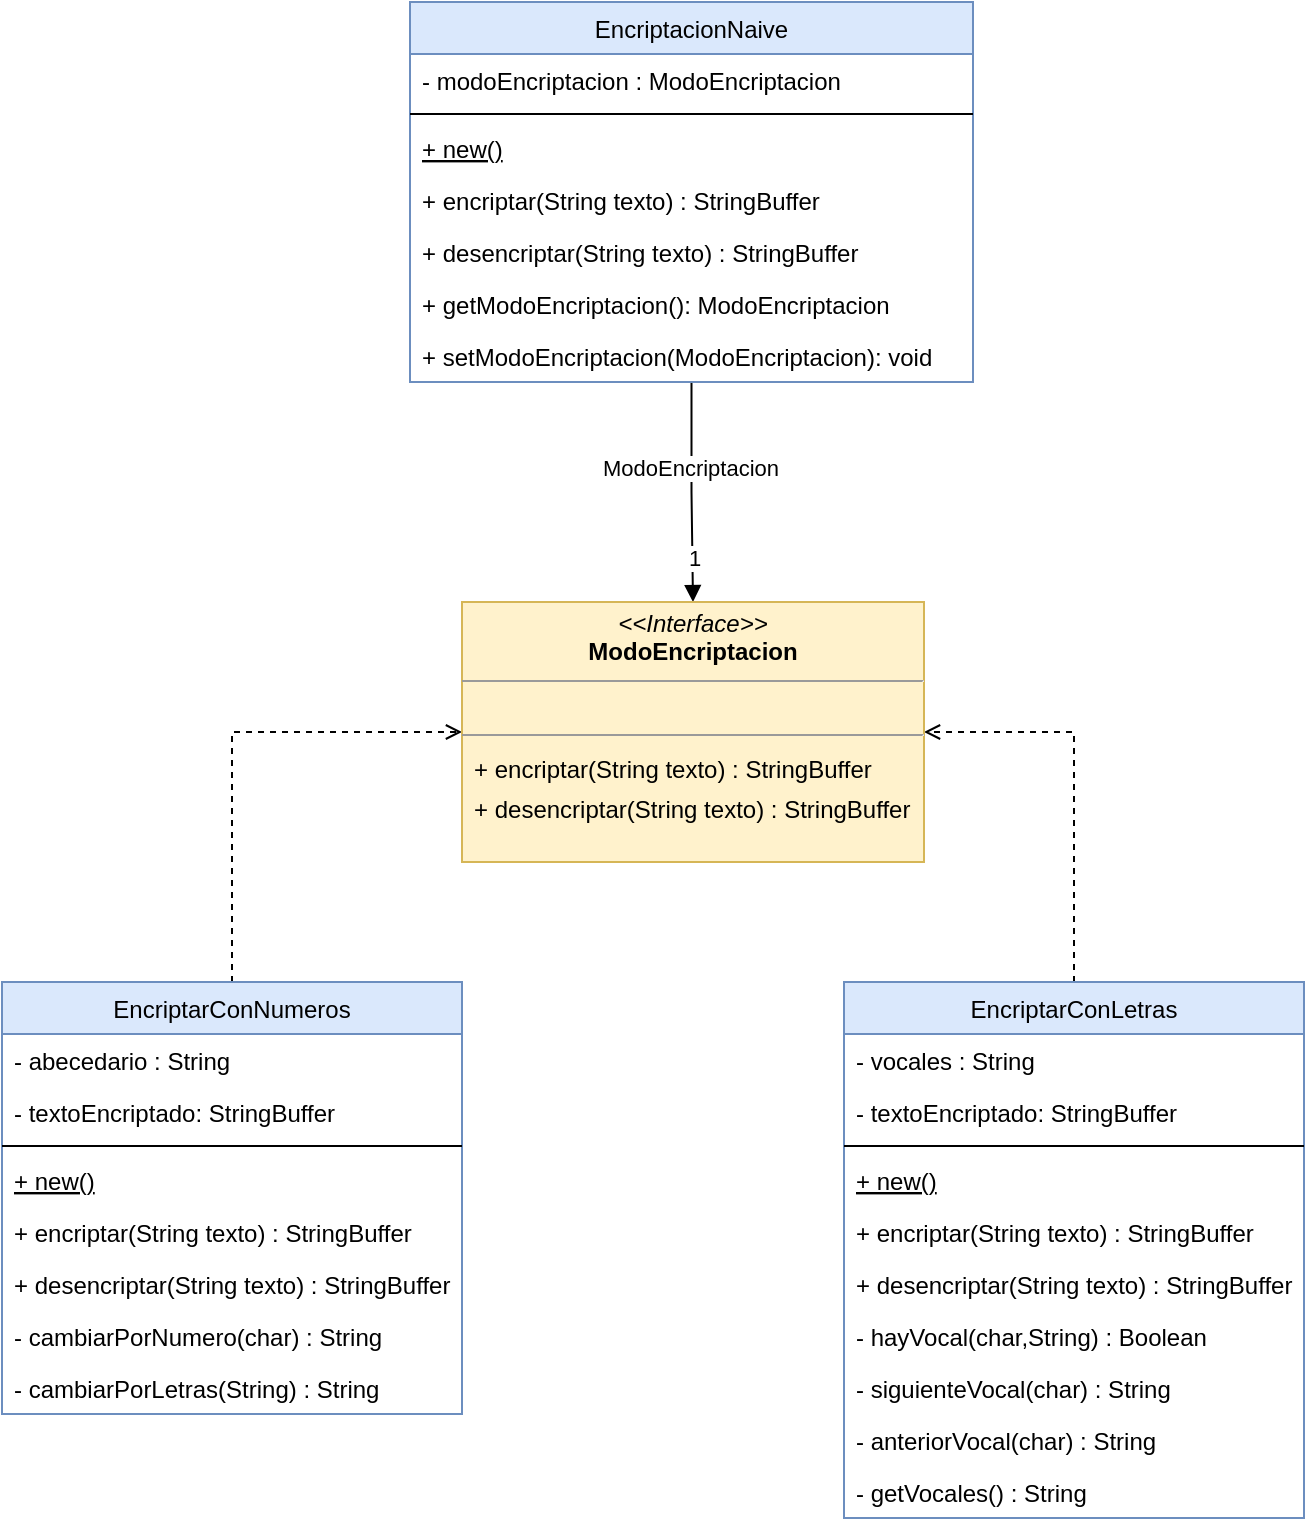 <mxfile version="15.7.3" type="device"><diagram id="C5RBs43oDa-KdzZeNtuy" name="Page-1"><mxGraphModel dx="1038" dy="1716" grid="1" gridSize="10" guides="1" tooltips="1" connect="1" arrows="1" fold="1" page="1" pageScale="1" pageWidth="827" pageHeight="1169" math="0" shadow="0"><root><mxCell id="WIyWlLk6GJQsqaUBKTNV-0"/><mxCell id="WIyWlLk6GJQsqaUBKTNV-1" parent="WIyWlLk6GJQsqaUBKTNV-0"/><mxCell id="cooJ5BOHdHvdnRX-b8ma-20" style="edgeStyle=orthogonalEdgeStyle;rounded=0;orthogonalLoop=1;jettySize=auto;html=1;endArrow=block;endFill=1;" parent="WIyWlLk6GJQsqaUBKTNV-1" source="zkfFHV4jXpPFQw0GAbJ--6" target="cooJ5BOHdHvdnRX-b8ma-15" edge="1"><mxGeometry relative="1" as="geometry"/></mxCell><mxCell id="cooJ5BOHdHvdnRX-b8ma-21" value="1" style="edgeLabel;html=1;align=center;verticalAlign=middle;resizable=0;points=[];" parent="cooJ5BOHdHvdnRX-b8ma-20" vertex="1" connectable="0"><mxGeometry x="0.7" y="2" relative="1" as="geometry"><mxPoint x="-2" y="-6" as="offset"/></mxGeometry></mxCell><mxCell id="cooJ5BOHdHvdnRX-b8ma-22" value="ModoEncriptacion" style="edgeLabel;html=1;align=center;verticalAlign=middle;resizable=0;points=[];" parent="cooJ5BOHdHvdnRX-b8ma-20" vertex="1" connectable="0"><mxGeometry x="-0.235" y="-1" relative="1" as="geometry"><mxPoint as="offset"/></mxGeometry></mxCell><mxCell id="zkfFHV4jXpPFQw0GAbJ--6" value="EncriptacionNaive" style="swimlane;fontStyle=0;align=center;verticalAlign=top;childLayout=stackLayout;horizontal=1;startSize=26;horizontalStack=0;resizeParent=1;resizeLast=0;collapsible=1;marginBottom=0;rounded=0;shadow=0;strokeWidth=1;fillColor=#dae8fc;strokeColor=#6c8ebf;" parent="WIyWlLk6GJQsqaUBKTNV-1" vertex="1"><mxGeometry x="273" y="-170" width="281.5" height="190" as="geometry"><mxRectangle x="130" y="380" width="160" height="26" as="alternateBounds"/></mxGeometry></mxCell><mxCell id="zkfFHV4jXpPFQw0GAbJ--7" value="- modoEncriptacion : ModoEncriptacion" style="text;align=left;verticalAlign=top;spacingLeft=4;spacingRight=4;overflow=hidden;rotatable=0;points=[[0,0.5],[1,0.5]];portConstraint=eastwest;" parent="zkfFHV4jXpPFQw0GAbJ--6" vertex="1"><mxGeometry y="26" width="281.5" height="26" as="geometry"/></mxCell><mxCell id="zkfFHV4jXpPFQw0GAbJ--9" value="" style="line;html=1;strokeWidth=1;align=left;verticalAlign=middle;spacingTop=-1;spacingLeft=3;spacingRight=3;rotatable=0;labelPosition=right;points=[];portConstraint=eastwest;" parent="zkfFHV4jXpPFQw0GAbJ--6" vertex="1"><mxGeometry y="52" width="281.5" height="8" as="geometry"/></mxCell><mxCell id="zkfFHV4jXpPFQw0GAbJ--10" value="+ new()" style="text;align=left;verticalAlign=top;spacingLeft=4;spacingRight=4;overflow=hidden;rotatable=0;points=[[0,0.5],[1,0.5]];portConstraint=eastwest;fontStyle=4" parent="zkfFHV4jXpPFQw0GAbJ--6" vertex="1"><mxGeometry y="60" width="281.5" height="26" as="geometry"/></mxCell><mxCell id="cooJ5BOHdHvdnRX-b8ma-0" value="+ encriptar(String texto) : StringBuffer" style="text;align=left;verticalAlign=top;spacingLeft=4;spacingRight=4;overflow=hidden;rotatable=0;points=[[0,0.5],[1,0.5]];portConstraint=eastwest;fontStyle=0" parent="zkfFHV4jXpPFQw0GAbJ--6" vertex="1"><mxGeometry y="86" width="281.5" height="26" as="geometry"/></mxCell><mxCell id="cooJ5BOHdHvdnRX-b8ma-1" value="+ desencriptar(String texto) : StringBuffer" style="text;align=left;verticalAlign=top;spacingLeft=4;spacingRight=4;overflow=hidden;rotatable=0;points=[[0,0.5],[1,0.5]];portConstraint=eastwest;fontStyle=0" parent="zkfFHV4jXpPFQw0GAbJ--6" vertex="1"><mxGeometry y="112" width="281.5" height="26" as="geometry"/></mxCell><mxCell id="cooJ5BOHdHvdnRX-b8ma-23" value="+ getModoEncriptacion(): ModoEncriptacion" style="text;align=left;verticalAlign=top;spacingLeft=4;spacingRight=4;overflow=hidden;rotatable=0;points=[[0,0.5],[1,0.5]];portConstraint=eastwest;" parent="zkfFHV4jXpPFQw0GAbJ--6" vertex="1"><mxGeometry y="138" width="281.5" height="26" as="geometry"/></mxCell><mxCell id="cooJ5BOHdHvdnRX-b8ma-24" value="+ setModoEncriptacion(ModoEncriptacion): void" style="text;align=left;verticalAlign=top;spacingLeft=4;spacingRight=4;overflow=hidden;rotatable=0;points=[[0,0.5],[1,0.5]];portConstraint=eastwest;" parent="zkfFHV4jXpPFQw0GAbJ--6" vertex="1"><mxGeometry y="164" width="281.5" height="26" as="geometry"/></mxCell><mxCell id="cooJ5BOHdHvdnRX-b8ma-19" style="edgeStyle=orthogonalEdgeStyle;rounded=0;orthogonalLoop=1;jettySize=auto;html=1;entryX=1;entryY=0.5;entryDx=0;entryDy=0;dashed=1;endArrow=open;endFill=0;" parent="WIyWlLk6GJQsqaUBKTNV-1" source="cooJ5BOHdHvdnRX-b8ma-2" target="cooJ5BOHdHvdnRX-b8ma-15" edge="1"><mxGeometry relative="1" as="geometry"/></mxCell><mxCell id="cooJ5BOHdHvdnRX-b8ma-2" value="EncriptarConLetras" style="swimlane;fontStyle=0;align=center;verticalAlign=top;childLayout=stackLayout;horizontal=1;startSize=26;horizontalStack=0;resizeParent=1;resizeLast=0;collapsible=1;marginBottom=0;rounded=0;shadow=0;strokeWidth=1;fillColor=#dae8fc;strokeColor=#6c8ebf;" parent="WIyWlLk6GJQsqaUBKTNV-1" vertex="1"><mxGeometry x="490" y="320" width="230" height="268" as="geometry"><mxRectangle x="130" y="380" width="160" height="26" as="alternateBounds"/></mxGeometry></mxCell><mxCell id="GYBpP9-fx_GfAZqXeQz7-4" value="- vocales : String" style="text;align=left;verticalAlign=top;spacingLeft=4;spacingRight=4;overflow=hidden;rotatable=0;points=[[0,0.5],[1,0.5]];portConstraint=eastwest;" vertex="1" parent="cooJ5BOHdHvdnRX-b8ma-2"><mxGeometry y="26" width="230" height="26" as="geometry"/></mxCell><mxCell id="GYBpP9-fx_GfAZqXeQz7-7" value="- textoEncriptado: StringBuffer" style="text;align=left;verticalAlign=top;spacingLeft=4;spacingRight=4;overflow=hidden;rotatable=0;points=[[0,0.5],[1,0.5]];portConstraint=eastwest;" vertex="1" parent="cooJ5BOHdHvdnRX-b8ma-2"><mxGeometry y="52" width="230" height="26" as="geometry"/></mxCell><mxCell id="cooJ5BOHdHvdnRX-b8ma-4" value="" style="line;html=1;strokeWidth=1;align=left;verticalAlign=middle;spacingTop=-1;spacingLeft=3;spacingRight=3;rotatable=0;labelPosition=right;points=[];portConstraint=eastwest;" parent="cooJ5BOHdHvdnRX-b8ma-2" vertex="1"><mxGeometry y="78" width="230" height="8" as="geometry"/></mxCell><mxCell id="cooJ5BOHdHvdnRX-b8ma-5" value="+ new()" style="text;align=left;verticalAlign=top;spacingLeft=4;spacingRight=4;overflow=hidden;rotatable=0;points=[[0,0.5],[1,0.5]];portConstraint=eastwest;fontStyle=4" parent="cooJ5BOHdHvdnRX-b8ma-2" vertex="1"><mxGeometry y="86" width="230" height="26" as="geometry"/></mxCell><mxCell id="cooJ5BOHdHvdnRX-b8ma-6" value="+ encriptar(String texto) : StringBuffer" style="text;align=left;verticalAlign=top;spacingLeft=4;spacingRight=4;overflow=hidden;rotatable=0;points=[[0,0.5],[1,0.5]];portConstraint=eastwest;fontStyle=0" parent="cooJ5BOHdHvdnRX-b8ma-2" vertex="1"><mxGeometry y="112" width="230" height="26" as="geometry"/></mxCell><mxCell id="cooJ5BOHdHvdnRX-b8ma-7" value="+ desencriptar(String texto) : StringBuffer" style="text;align=left;verticalAlign=top;spacingLeft=4;spacingRight=4;overflow=hidden;rotatable=0;points=[[0,0.5],[1,0.5]];portConstraint=eastwest;fontStyle=0" parent="cooJ5BOHdHvdnRX-b8ma-2" vertex="1"><mxGeometry y="138" width="230" height="26" as="geometry"/></mxCell><mxCell id="GYBpP9-fx_GfAZqXeQz7-1" value="- hayVocal(char,String) : Boolean" style="text;align=left;verticalAlign=top;spacingLeft=4;spacingRight=4;overflow=hidden;rotatable=0;points=[[0,0.5],[1,0.5]];portConstraint=eastwest;fontStyle=0" vertex="1" parent="cooJ5BOHdHvdnRX-b8ma-2"><mxGeometry y="164" width="230" height="26" as="geometry"/></mxCell><mxCell id="GYBpP9-fx_GfAZqXeQz7-0" value="- siguienteVocal(char) : String" style="text;align=left;verticalAlign=top;spacingLeft=4;spacingRight=4;overflow=hidden;rotatable=0;points=[[0,0.5],[1,0.5]];portConstraint=eastwest;fontStyle=0" vertex="1" parent="cooJ5BOHdHvdnRX-b8ma-2"><mxGeometry y="190" width="230" height="26" as="geometry"/></mxCell><mxCell id="GYBpP9-fx_GfAZqXeQz7-3" value="- anteriorVocal(char) : String" style="text;align=left;verticalAlign=top;spacingLeft=4;spacingRight=4;overflow=hidden;rotatable=0;points=[[0,0.5],[1,0.5]];portConstraint=eastwest;fontStyle=0" vertex="1" parent="cooJ5BOHdHvdnRX-b8ma-2"><mxGeometry y="216" width="230" height="26" as="geometry"/></mxCell><mxCell id="GYBpP9-fx_GfAZqXeQz7-2" value="- getVocales() : String" style="text;align=left;verticalAlign=top;spacingLeft=4;spacingRight=4;overflow=hidden;rotatable=0;points=[[0,0.5],[1,0.5]];portConstraint=eastwest;fontStyle=0" vertex="1" parent="cooJ5BOHdHvdnRX-b8ma-2"><mxGeometry y="242" width="230" height="26" as="geometry"/></mxCell><mxCell id="cooJ5BOHdHvdnRX-b8ma-18" style="edgeStyle=orthogonalEdgeStyle;rounded=0;orthogonalLoop=1;jettySize=auto;html=1;entryX=0;entryY=0.5;entryDx=0;entryDy=0;dashed=1;endArrow=open;endFill=0;" parent="WIyWlLk6GJQsqaUBKTNV-1" source="cooJ5BOHdHvdnRX-b8ma-8" target="cooJ5BOHdHvdnRX-b8ma-15" edge="1"><mxGeometry relative="1" as="geometry"/></mxCell><mxCell id="cooJ5BOHdHvdnRX-b8ma-8" value="EncriptarConNumeros" style="swimlane;fontStyle=0;align=center;verticalAlign=top;childLayout=stackLayout;horizontal=1;startSize=26;horizontalStack=0;resizeParent=1;resizeLast=0;collapsible=1;marginBottom=0;rounded=0;shadow=0;strokeWidth=1;fillColor=#dae8fc;strokeColor=#6c8ebf;" parent="WIyWlLk6GJQsqaUBKTNV-1" vertex="1"><mxGeometry x="69" y="320" width="230" height="216" as="geometry"><mxRectangle x="130" y="380" width="160" height="26" as="alternateBounds"/></mxGeometry></mxCell><mxCell id="GYBpP9-fx_GfAZqXeQz7-5" value="- abecedario : String" style="text;align=left;verticalAlign=top;spacingLeft=4;spacingRight=4;overflow=hidden;rotatable=0;points=[[0,0.5],[1,0.5]];portConstraint=eastwest;" vertex="1" parent="cooJ5BOHdHvdnRX-b8ma-8"><mxGeometry y="26" width="230" height="26" as="geometry"/></mxCell><mxCell id="GYBpP9-fx_GfAZqXeQz7-6" value="- textoEncriptado: StringBuffer" style="text;align=left;verticalAlign=top;spacingLeft=4;spacingRight=4;overflow=hidden;rotatable=0;points=[[0,0.5],[1,0.5]];portConstraint=eastwest;" vertex="1" parent="cooJ5BOHdHvdnRX-b8ma-8"><mxGeometry y="52" width="230" height="26" as="geometry"/></mxCell><mxCell id="cooJ5BOHdHvdnRX-b8ma-10" value="" style="line;html=1;strokeWidth=1;align=left;verticalAlign=middle;spacingTop=-1;spacingLeft=3;spacingRight=3;rotatable=0;labelPosition=right;points=[];portConstraint=eastwest;" parent="cooJ5BOHdHvdnRX-b8ma-8" vertex="1"><mxGeometry y="78" width="230" height="8" as="geometry"/></mxCell><mxCell id="cooJ5BOHdHvdnRX-b8ma-14" value="+ new()" style="text;align=left;verticalAlign=top;spacingLeft=4;spacingRight=4;overflow=hidden;rotatable=0;points=[[0,0.5],[1,0.5]];portConstraint=eastwest;fontStyle=4" parent="cooJ5BOHdHvdnRX-b8ma-8" vertex="1"><mxGeometry y="86" width="230" height="26" as="geometry"/></mxCell><mxCell id="cooJ5BOHdHvdnRX-b8ma-12" value="+ encriptar(String texto) : StringBuffer" style="text;align=left;verticalAlign=top;spacingLeft=4;spacingRight=4;overflow=hidden;rotatable=0;points=[[0,0.5],[1,0.5]];portConstraint=eastwest;fontStyle=0" parent="cooJ5BOHdHvdnRX-b8ma-8" vertex="1"><mxGeometry y="112" width="230" height="26" as="geometry"/></mxCell><mxCell id="cooJ5BOHdHvdnRX-b8ma-13" value="+ desencriptar(String texto) : StringBuffer" style="text;align=left;verticalAlign=top;spacingLeft=4;spacingRight=4;overflow=hidden;rotatable=0;points=[[0,0.5],[1,0.5]];portConstraint=eastwest;fontStyle=0" parent="cooJ5BOHdHvdnRX-b8ma-8" vertex="1"><mxGeometry y="138" width="230" height="26" as="geometry"/></mxCell><mxCell id="GYBpP9-fx_GfAZqXeQz7-8" value="- cambiarPorNumero(char) : String" style="text;align=left;verticalAlign=top;spacingLeft=4;spacingRight=4;overflow=hidden;rotatable=0;points=[[0,0.5],[1,0.5]];portConstraint=eastwest;fontStyle=0" vertex="1" parent="cooJ5BOHdHvdnRX-b8ma-8"><mxGeometry y="164" width="230" height="26" as="geometry"/></mxCell><mxCell id="GYBpP9-fx_GfAZqXeQz7-9" value="- cambiarPorLetras(String) : String" style="text;align=left;verticalAlign=top;spacingLeft=4;spacingRight=4;overflow=hidden;rotatable=0;points=[[0,0.5],[1,0.5]];portConstraint=eastwest;fontStyle=0" vertex="1" parent="cooJ5BOHdHvdnRX-b8ma-8"><mxGeometry y="190" width="230" height="26" as="geometry"/></mxCell><mxCell id="cooJ5BOHdHvdnRX-b8ma-15" value="&lt;p style=&quot;margin: 0px ; margin-top: 4px ; text-align: center&quot;&gt;&lt;i&gt;&amp;lt;&amp;lt;Interface&amp;gt;&amp;gt;&lt;/i&gt;&lt;br&gt;&lt;b&gt;ModoEncriptacion&lt;/b&gt;&lt;/p&gt;&lt;hr size=&quot;1&quot;&gt;&lt;p style=&quot;margin: 0px ; margin-left: 4px&quot;&gt;&lt;br&gt;&lt;/p&gt;&lt;hr size=&quot;1&quot;&gt;&lt;p style=&quot;margin: 0px ; margin-left: 4px&quot;&gt;&lt;br&gt;&lt;/p&gt;" style="verticalAlign=top;align=left;overflow=fill;fontSize=12;fontFamily=Helvetica;html=1;fillColor=#fff2cc;strokeColor=#d6b656;" parent="WIyWlLk6GJQsqaUBKTNV-1" vertex="1"><mxGeometry x="299" y="130" width="231" height="130" as="geometry"/></mxCell><mxCell id="cooJ5BOHdHvdnRX-b8ma-16" value="+ encriptar(String texto) : StringBuffer" style="text;align=left;verticalAlign=top;spacingLeft=4;spacingRight=4;overflow=hidden;rotatable=0;points=[[0,0.5],[1,0.5]];portConstraint=eastwest;fontStyle=0" parent="WIyWlLk6GJQsqaUBKTNV-1" vertex="1"><mxGeometry x="299" y="200" width="230" height="26" as="geometry"/></mxCell><mxCell id="cooJ5BOHdHvdnRX-b8ma-17" value="+ desencriptar(String texto) : StringBuffer" style="text;align=left;verticalAlign=top;spacingLeft=4;spacingRight=4;overflow=hidden;rotatable=0;points=[[0,0.5],[1,0.5]];portConstraint=eastwest;fontStyle=0" parent="WIyWlLk6GJQsqaUBKTNV-1" vertex="1"><mxGeometry x="299" y="220" width="230" height="26" as="geometry"/></mxCell></root></mxGraphModel></diagram></mxfile>